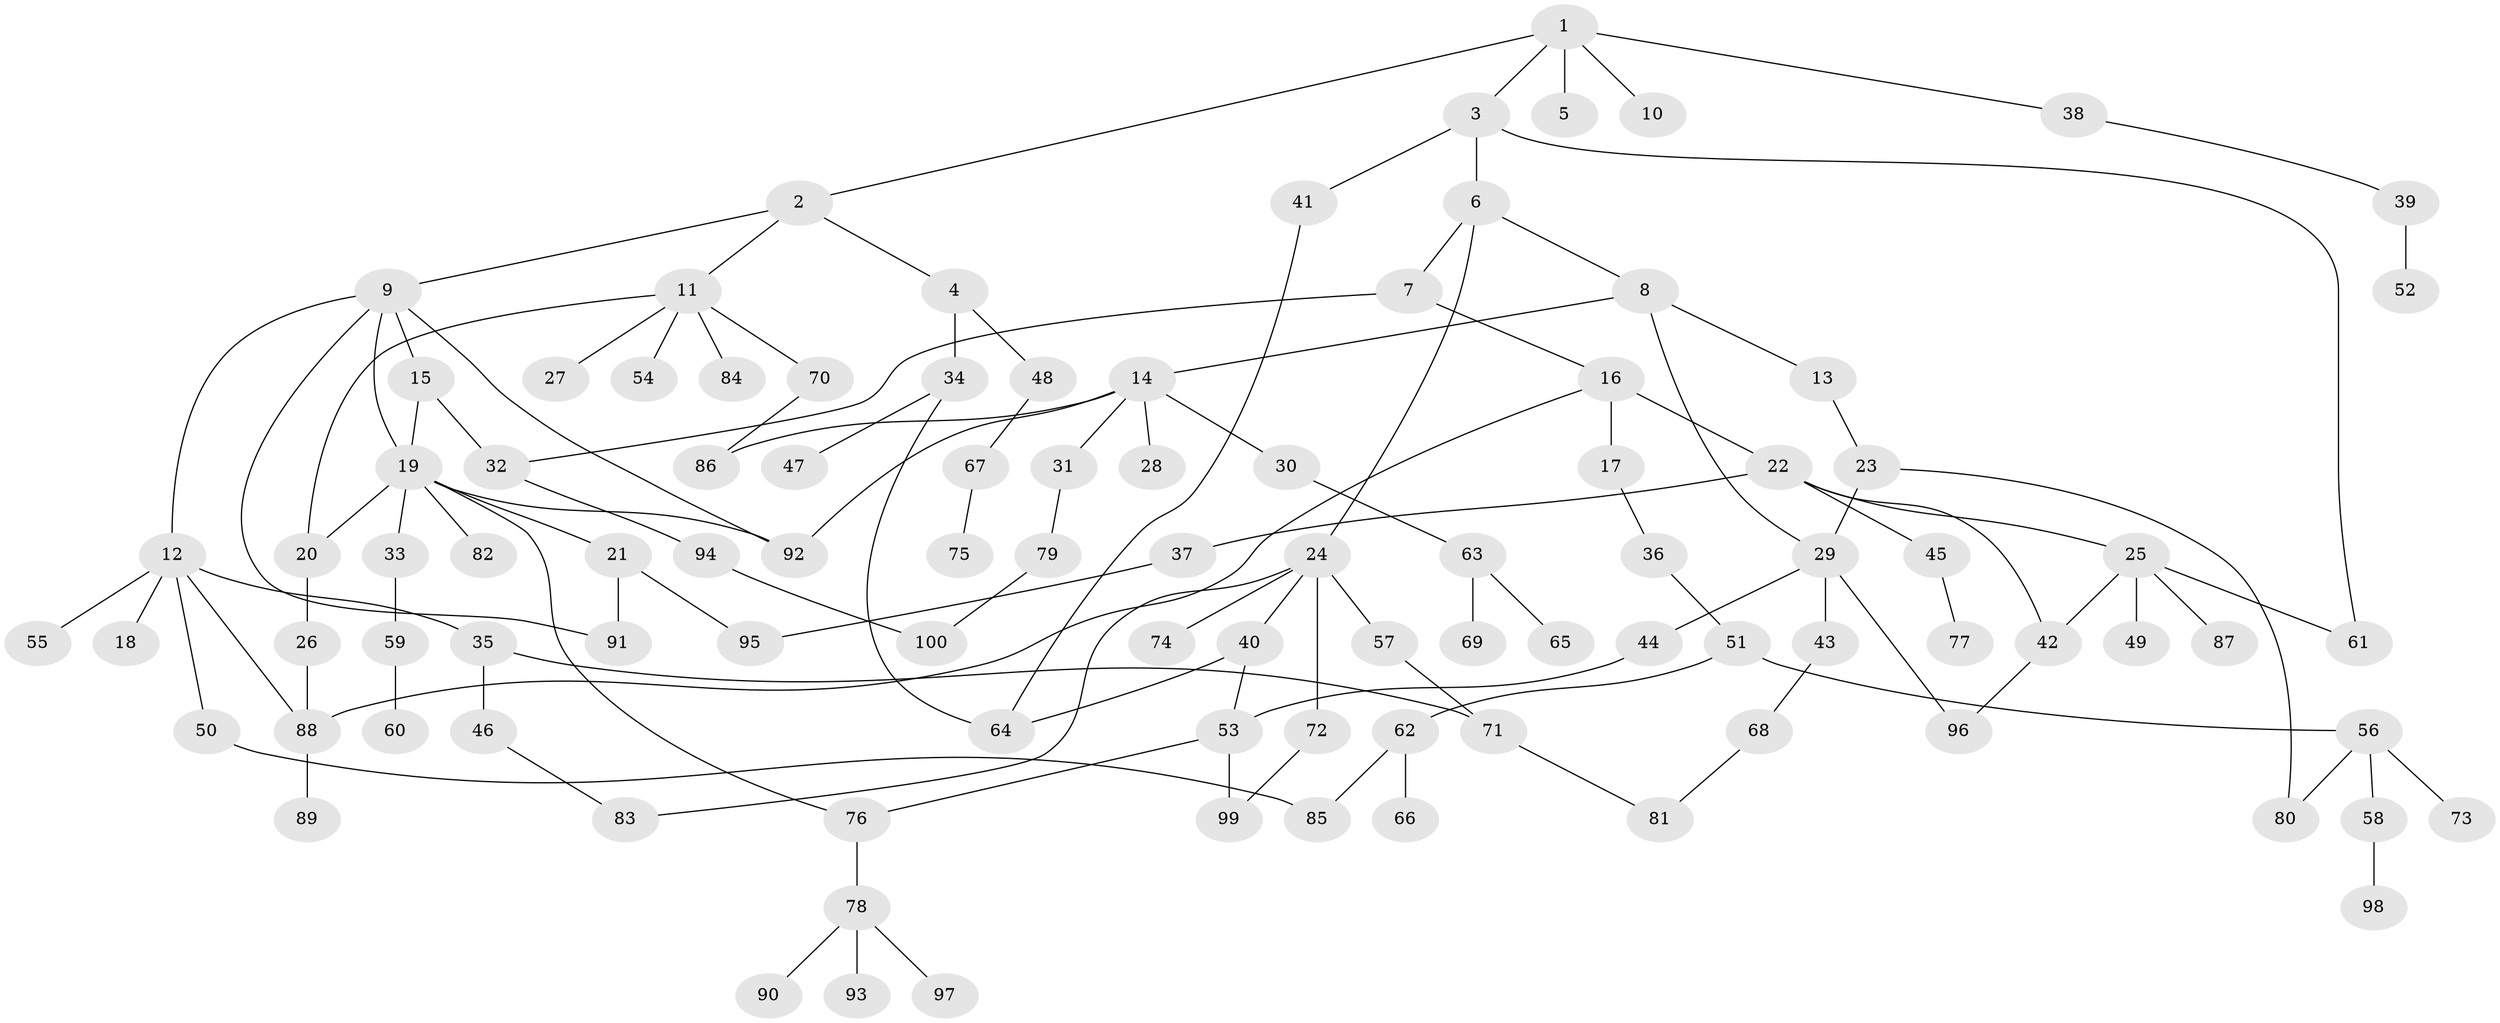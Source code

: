 // original degree distribution, {6: 0.035211267605633804, 4: 0.06338028169014084, 3: 0.176056338028169, 1: 0.33098591549295775, 2: 0.3380281690140845, 7: 0.014084507042253521, 5: 0.035211267605633804, 9: 0.007042253521126761}
// Generated by graph-tools (version 1.1) at 2025/49/03/04/25 22:49:02]
// undirected, 100 vertices, 124 edges
graph export_dot {
  node [color=gray90,style=filled];
  1;
  2;
  3;
  4;
  5;
  6;
  7;
  8;
  9;
  10;
  11;
  12;
  13;
  14;
  15;
  16;
  17;
  18;
  19;
  20;
  21;
  22;
  23;
  24;
  25;
  26;
  27;
  28;
  29;
  30;
  31;
  32;
  33;
  34;
  35;
  36;
  37;
  38;
  39;
  40;
  41;
  42;
  43;
  44;
  45;
  46;
  47;
  48;
  49;
  50;
  51;
  52;
  53;
  54;
  55;
  56;
  57;
  58;
  59;
  60;
  61;
  62;
  63;
  64;
  65;
  66;
  67;
  68;
  69;
  70;
  71;
  72;
  73;
  74;
  75;
  76;
  77;
  78;
  79;
  80;
  81;
  82;
  83;
  84;
  85;
  86;
  87;
  88;
  89;
  90;
  91;
  92;
  93;
  94;
  95;
  96;
  97;
  98;
  99;
  100;
  1 -- 2 [weight=1.0];
  1 -- 3 [weight=1.0];
  1 -- 5 [weight=1.0];
  1 -- 10 [weight=1.0];
  1 -- 38 [weight=1.0];
  2 -- 4 [weight=1.0];
  2 -- 9 [weight=1.0];
  2 -- 11 [weight=1.0];
  3 -- 6 [weight=1.0];
  3 -- 41 [weight=1.0];
  3 -- 61 [weight=1.0];
  4 -- 34 [weight=1.0];
  4 -- 48 [weight=1.0];
  6 -- 7 [weight=1.0];
  6 -- 8 [weight=1.0];
  6 -- 24 [weight=1.0];
  7 -- 16 [weight=1.0];
  7 -- 32 [weight=1.0];
  8 -- 13 [weight=1.0];
  8 -- 14 [weight=1.0];
  8 -- 29 [weight=1.0];
  9 -- 12 [weight=1.0];
  9 -- 15 [weight=1.0];
  9 -- 19 [weight=1.0];
  9 -- 91 [weight=1.0];
  9 -- 92 [weight=1.0];
  11 -- 20 [weight=1.0];
  11 -- 27 [weight=1.0];
  11 -- 54 [weight=1.0];
  11 -- 70 [weight=1.0];
  11 -- 84 [weight=1.0];
  12 -- 18 [weight=1.0];
  12 -- 35 [weight=1.0];
  12 -- 50 [weight=1.0];
  12 -- 55 [weight=1.0];
  12 -- 88 [weight=1.0];
  13 -- 23 [weight=1.0];
  14 -- 28 [weight=1.0];
  14 -- 30 [weight=1.0];
  14 -- 31 [weight=1.0];
  14 -- 86 [weight=1.0];
  14 -- 92 [weight=1.0];
  15 -- 19 [weight=1.0];
  15 -- 32 [weight=1.0];
  16 -- 17 [weight=1.0];
  16 -- 22 [weight=1.0];
  16 -- 88 [weight=1.0];
  17 -- 36 [weight=1.0];
  19 -- 20 [weight=1.0];
  19 -- 21 [weight=1.0];
  19 -- 33 [weight=1.0];
  19 -- 76 [weight=1.0];
  19 -- 82 [weight=1.0];
  19 -- 92 [weight=1.0];
  20 -- 26 [weight=1.0];
  21 -- 91 [weight=1.0];
  21 -- 95 [weight=1.0];
  22 -- 25 [weight=1.0];
  22 -- 37 [weight=1.0];
  22 -- 42 [weight=1.0];
  22 -- 45 [weight=1.0];
  23 -- 29 [weight=1.0];
  23 -- 80 [weight=1.0];
  24 -- 40 [weight=1.0];
  24 -- 57 [weight=1.0];
  24 -- 72 [weight=1.0];
  24 -- 74 [weight=1.0];
  24 -- 83 [weight=1.0];
  25 -- 42 [weight=1.0];
  25 -- 49 [weight=1.0];
  25 -- 61 [weight=1.0];
  25 -- 87 [weight=1.0];
  26 -- 88 [weight=1.0];
  29 -- 43 [weight=1.0];
  29 -- 44 [weight=1.0];
  29 -- 96 [weight=1.0];
  30 -- 63 [weight=1.0];
  31 -- 79 [weight=1.0];
  32 -- 94 [weight=1.0];
  33 -- 59 [weight=1.0];
  34 -- 47 [weight=1.0];
  34 -- 64 [weight=1.0];
  35 -- 46 [weight=1.0];
  35 -- 71 [weight=1.0];
  36 -- 51 [weight=1.0];
  37 -- 95 [weight=1.0];
  38 -- 39 [weight=1.0];
  39 -- 52 [weight=1.0];
  40 -- 53 [weight=1.0];
  40 -- 64 [weight=1.0];
  41 -- 64 [weight=1.0];
  42 -- 96 [weight=1.0];
  43 -- 68 [weight=1.0];
  44 -- 53 [weight=1.0];
  45 -- 77 [weight=1.0];
  46 -- 83 [weight=1.0];
  48 -- 67 [weight=1.0];
  50 -- 85 [weight=1.0];
  51 -- 56 [weight=1.0];
  51 -- 62 [weight=1.0];
  53 -- 76 [weight=1.0];
  53 -- 99 [weight=1.0];
  56 -- 58 [weight=1.0];
  56 -- 73 [weight=1.0];
  56 -- 80 [weight=1.0];
  57 -- 71 [weight=1.0];
  58 -- 98 [weight=1.0];
  59 -- 60 [weight=1.0];
  62 -- 66 [weight=1.0];
  62 -- 85 [weight=1.0];
  63 -- 65 [weight=1.0];
  63 -- 69 [weight=1.0];
  67 -- 75 [weight=1.0];
  68 -- 81 [weight=1.0];
  70 -- 86 [weight=1.0];
  71 -- 81 [weight=1.0];
  72 -- 99 [weight=1.0];
  76 -- 78 [weight=1.0];
  78 -- 90 [weight=1.0];
  78 -- 93 [weight=1.0];
  78 -- 97 [weight=1.0];
  79 -- 100 [weight=1.0];
  88 -- 89 [weight=1.0];
  94 -- 100 [weight=1.0];
}
